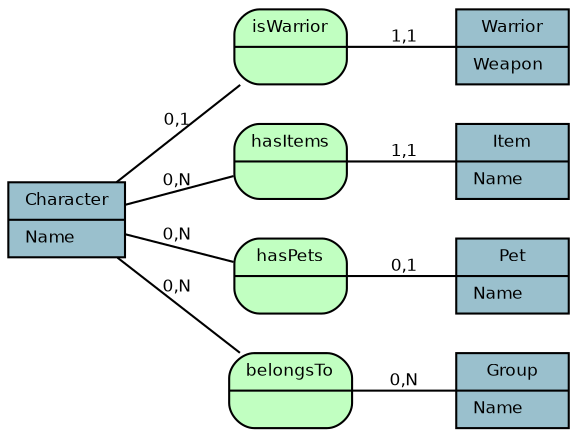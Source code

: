 graph ER {
    rankdir = LR
    fontname = "Bitstream Vera Sans"
    fontsize = 8

    node [
        fontname = "Bitstream Vera Sans"
        fontsize = 8
        shape = "record"
        style = "filled"
        fillcolor="lightblue3"
    ]

    edge [
        fontname = "Bitstream Vera Sans"
        fontsize = 8
    ]
    
    Character [
        label = "Character|\
        Name\l"
    ]
    
    Warrior [
        label = "Warrior|\
        Weapon\l"
    ]
    
    Item [
        label = "Item|\
        Name\l"
    ]
    
    Group [
        label = "Group|\
        Name\l"
    ]
    
    Pet [
        label = "Pet|\
        Name\l"
    ]
    
    
    
    isWarrior [
        label = "isWarrior|"
        shape = "Mrecord"
        fillcolor="darkseagreen1"
    ]
    
    Character -- isWarrior [label="0,1"]
    isWarrior -- Warrior [label="1,1"]
    
    
    
    hasItems [
        label = "hasItems|"
        shape = "Mrecord"
        fillcolor="darkseagreen1"
    ]
    
    Character -- hasItems [label="0,N"]
    hasItems -- Item [label="1,1"]
    
    
    
    hasPets [
        label = "hasPets|"
        shape = "Mrecord"
        fillcolor="darkseagreen1"
    ]
    
    Character -- hasPets [label="0,N"]
    hasPets -- Pet [label="0,1"]
    
    
    
    belongsTo [
        label = "belongsTo|"
        shape = "Mrecord"
        fillcolor="darkseagreen1"
    ]
    
    Character -- belongsTo [label="0,N"]
    belongsTo -- Group [label="0,N"]
}